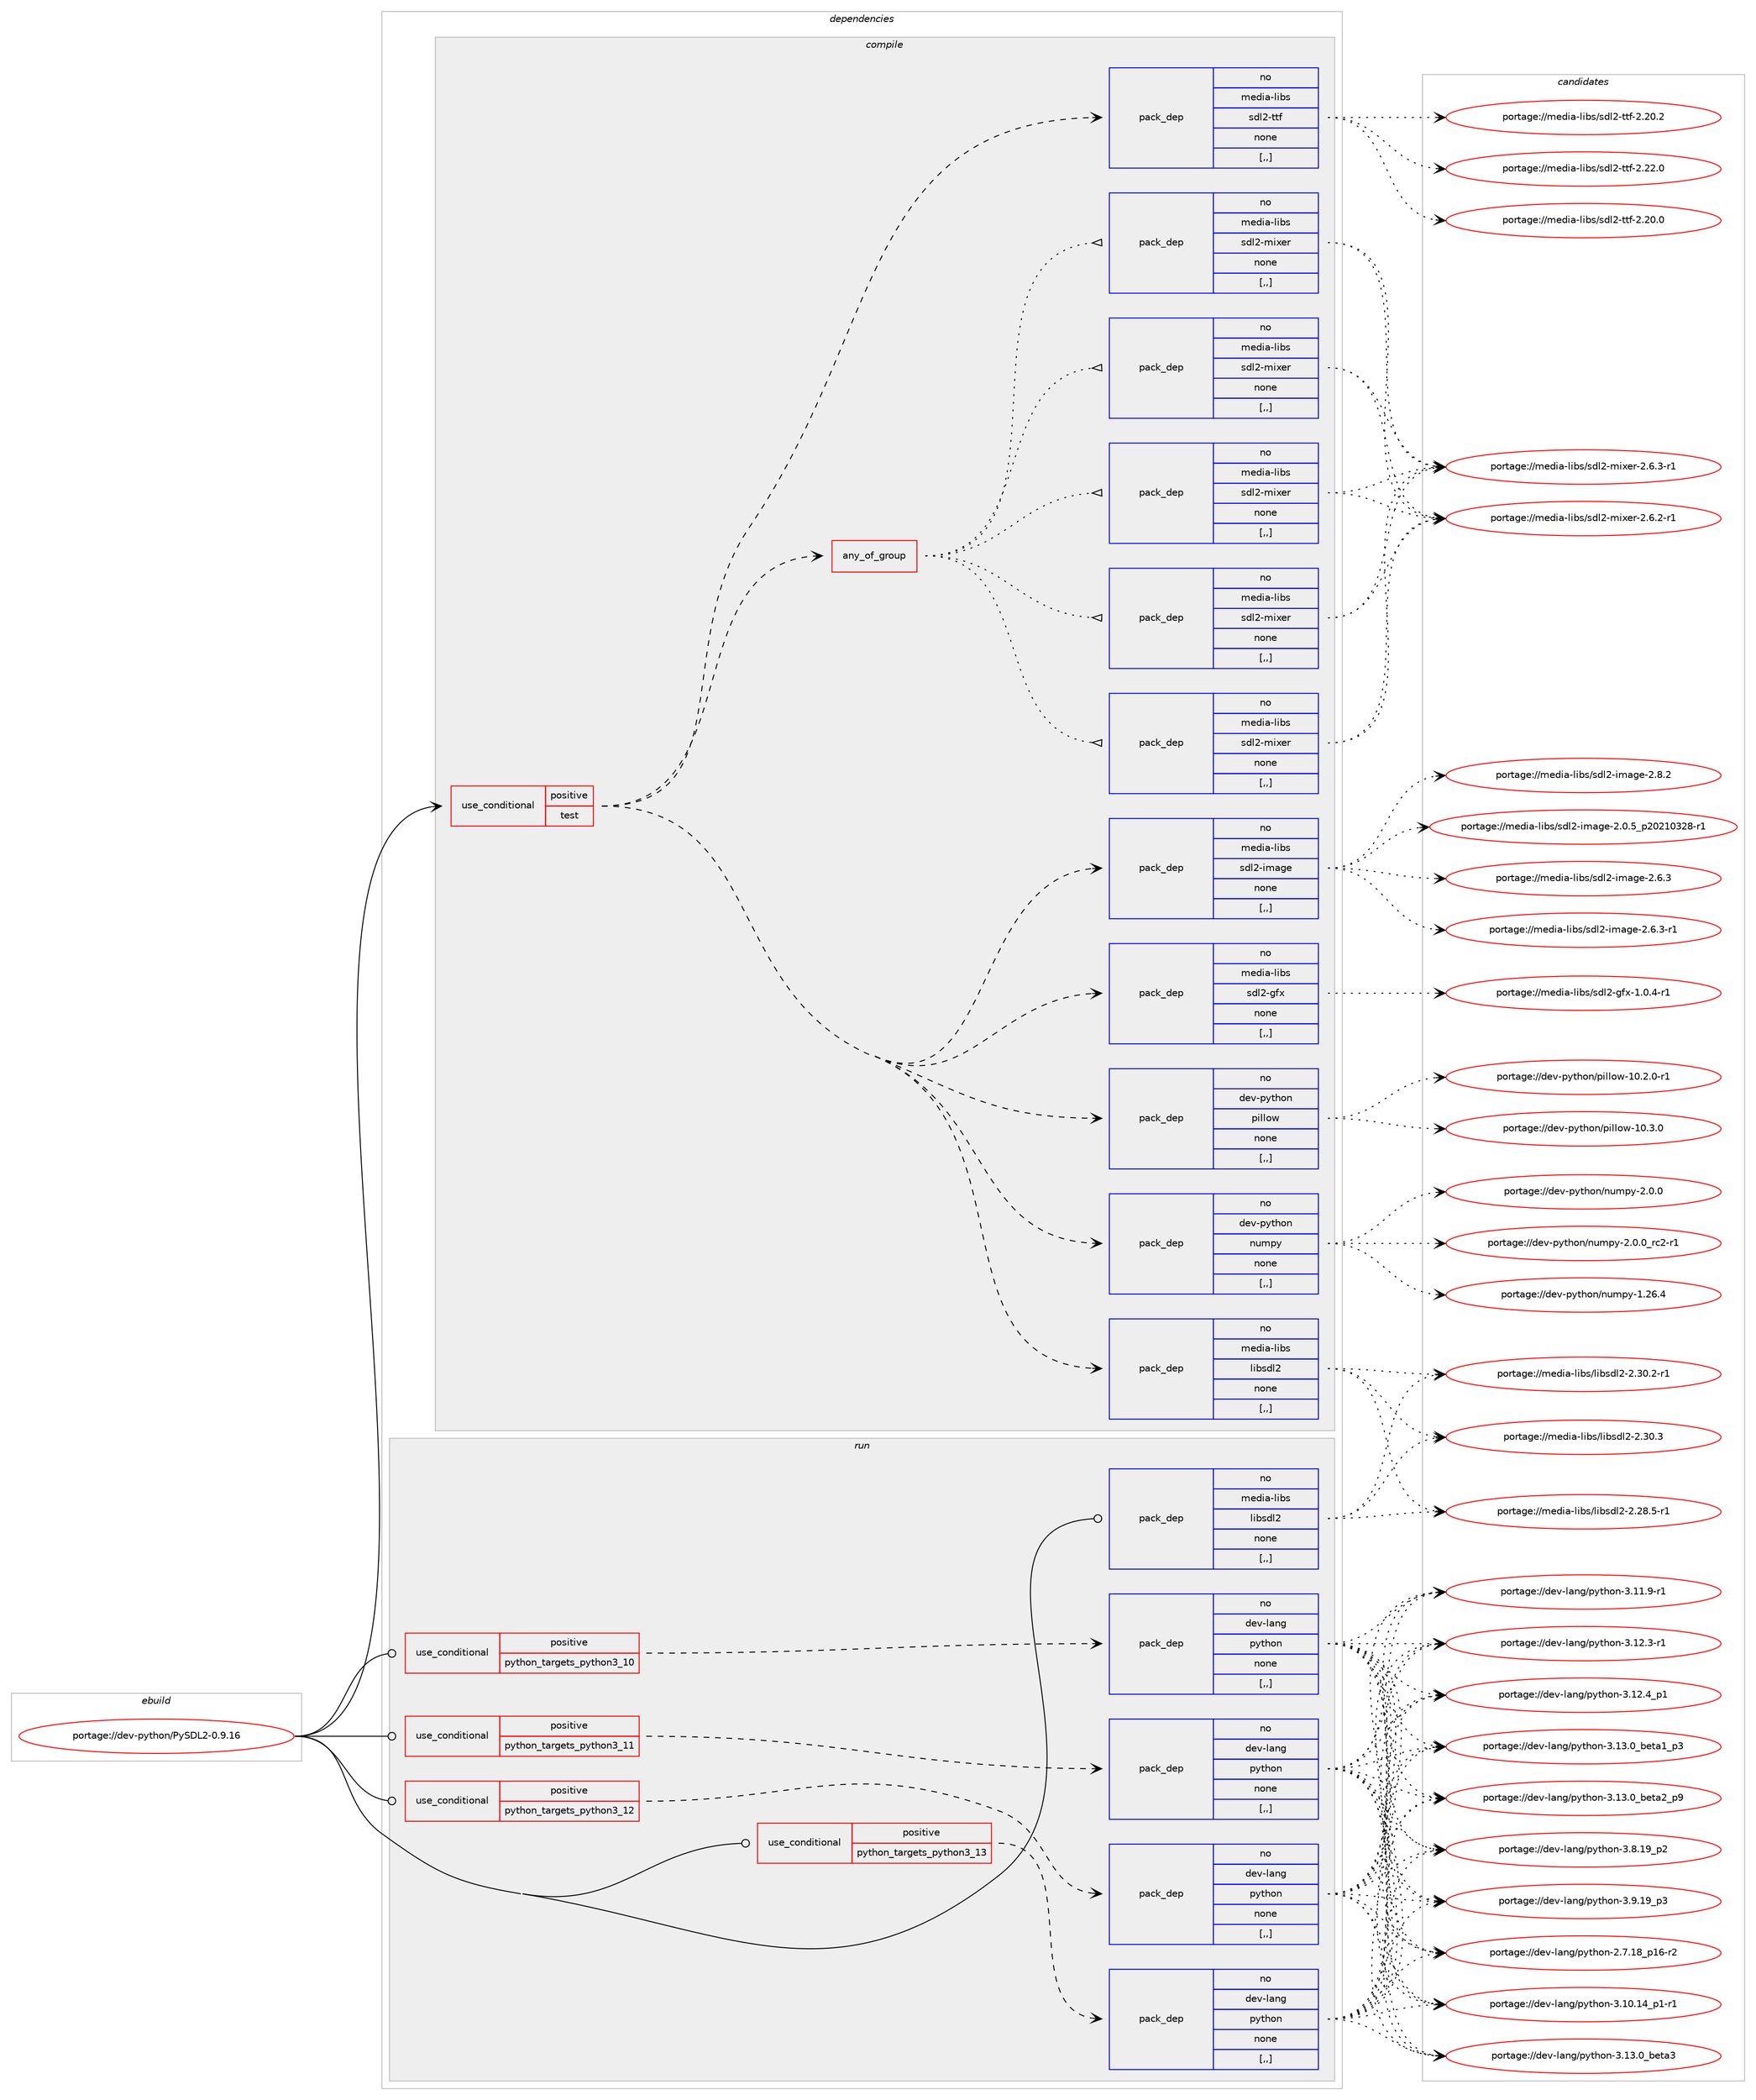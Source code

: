 digraph prolog {

# *************
# Graph options
# *************

newrank=true;
concentrate=true;
compound=true;
graph [rankdir=LR,fontname=Helvetica,fontsize=10,ranksep=1.5];#, ranksep=2.5, nodesep=0.2];
edge  [arrowhead=vee];
node  [fontname=Helvetica,fontsize=10];

# **********
# The ebuild
# **********

subgraph cluster_leftcol {
color=gray;
rank=same;
label=<<i>ebuild</i>>;
id [label="portage://dev-python/PySDL2-0.9.16", color=red, width=4, href="../dev-python/PySDL2-0.9.16.svg"];
}

# ****************
# The dependencies
# ****************

subgraph cluster_midcol {
color=gray;
label=<<i>dependencies</i>>;
subgraph cluster_compile {
fillcolor="#eeeeee";
style=filled;
label=<<i>compile</i>>;
subgraph cond29811 {
dependency138115 [label=<<TABLE BORDER="0" CELLBORDER="1" CELLSPACING="0" CELLPADDING="4"><TR><TD ROWSPAN="3" CELLPADDING="10">use_conditional</TD></TR><TR><TD>positive</TD></TR><TR><TD>test</TD></TR></TABLE>>, shape=none, color=red];
subgraph pack107096 {
dependency138116 [label=<<TABLE BORDER="0" CELLBORDER="1" CELLSPACING="0" CELLPADDING="4" WIDTH="220"><TR><TD ROWSPAN="6" CELLPADDING="30">pack_dep</TD></TR><TR><TD WIDTH="110">no</TD></TR><TR><TD>dev-python</TD></TR><TR><TD>numpy</TD></TR><TR><TD>none</TD></TR><TR><TD>[,,]</TD></TR></TABLE>>, shape=none, color=blue];
}
dependency138115:e -> dependency138116:w [weight=20,style="dashed",arrowhead="vee"];
subgraph pack107097 {
dependency138117 [label=<<TABLE BORDER="0" CELLBORDER="1" CELLSPACING="0" CELLPADDING="4" WIDTH="220"><TR><TD ROWSPAN="6" CELLPADDING="30">pack_dep</TD></TR><TR><TD WIDTH="110">no</TD></TR><TR><TD>dev-python</TD></TR><TR><TD>pillow</TD></TR><TR><TD>none</TD></TR><TR><TD>[,,]</TD></TR></TABLE>>, shape=none, color=blue];
}
dependency138115:e -> dependency138117:w [weight=20,style="dashed",arrowhead="vee"];
subgraph pack107098 {
dependency138118 [label=<<TABLE BORDER="0" CELLBORDER="1" CELLSPACING="0" CELLPADDING="4" WIDTH="220"><TR><TD ROWSPAN="6" CELLPADDING="30">pack_dep</TD></TR><TR><TD WIDTH="110">no</TD></TR><TR><TD>media-libs</TD></TR><TR><TD>libsdl2</TD></TR><TR><TD>none</TD></TR><TR><TD>[,,]</TD></TR></TABLE>>, shape=none, color=blue];
}
dependency138115:e -> dependency138118:w [weight=20,style="dashed",arrowhead="vee"];
subgraph pack107099 {
dependency138119 [label=<<TABLE BORDER="0" CELLBORDER="1" CELLSPACING="0" CELLPADDING="4" WIDTH="220"><TR><TD ROWSPAN="6" CELLPADDING="30">pack_dep</TD></TR><TR><TD WIDTH="110">no</TD></TR><TR><TD>media-libs</TD></TR><TR><TD>sdl2-gfx</TD></TR><TR><TD>none</TD></TR><TR><TD>[,,]</TD></TR></TABLE>>, shape=none, color=blue];
}
dependency138115:e -> dependency138119:w [weight=20,style="dashed",arrowhead="vee"];
subgraph pack107100 {
dependency138120 [label=<<TABLE BORDER="0" CELLBORDER="1" CELLSPACING="0" CELLPADDING="4" WIDTH="220"><TR><TD ROWSPAN="6" CELLPADDING="30">pack_dep</TD></TR><TR><TD WIDTH="110">no</TD></TR><TR><TD>media-libs</TD></TR><TR><TD>sdl2-image</TD></TR><TR><TD>none</TD></TR><TR><TD>[,,]</TD></TR></TABLE>>, shape=none, color=blue];
}
dependency138115:e -> dependency138120:w [weight=20,style="dashed",arrowhead="vee"];
subgraph any1066 {
dependency138121 [label=<<TABLE BORDER="0" CELLBORDER="1" CELLSPACING="0" CELLPADDING="4"><TR><TD CELLPADDING="10">any_of_group</TD></TR></TABLE>>, shape=none, color=red];subgraph pack107101 {
dependency138122 [label=<<TABLE BORDER="0" CELLBORDER="1" CELLSPACING="0" CELLPADDING="4" WIDTH="220"><TR><TD ROWSPAN="6" CELLPADDING="30">pack_dep</TD></TR><TR><TD WIDTH="110">no</TD></TR><TR><TD>media-libs</TD></TR><TR><TD>sdl2-mixer</TD></TR><TR><TD>none</TD></TR><TR><TD>[,,]</TD></TR></TABLE>>, shape=none, color=blue];
}
dependency138121:e -> dependency138122:w [weight=20,style="dotted",arrowhead="oinv"];
subgraph pack107102 {
dependency138123 [label=<<TABLE BORDER="0" CELLBORDER="1" CELLSPACING="0" CELLPADDING="4" WIDTH="220"><TR><TD ROWSPAN="6" CELLPADDING="30">pack_dep</TD></TR><TR><TD WIDTH="110">no</TD></TR><TR><TD>media-libs</TD></TR><TR><TD>sdl2-mixer</TD></TR><TR><TD>none</TD></TR><TR><TD>[,,]</TD></TR></TABLE>>, shape=none, color=blue];
}
dependency138121:e -> dependency138123:w [weight=20,style="dotted",arrowhead="oinv"];
subgraph pack107103 {
dependency138124 [label=<<TABLE BORDER="0" CELLBORDER="1" CELLSPACING="0" CELLPADDING="4" WIDTH="220"><TR><TD ROWSPAN="6" CELLPADDING="30">pack_dep</TD></TR><TR><TD WIDTH="110">no</TD></TR><TR><TD>media-libs</TD></TR><TR><TD>sdl2-mixer</TD></TR><TR><TD>none</TD></TR><TR><TD>[,,]</TD></TR></TABLE>>, shape=none, color=blue];
}
dependency138121:e -> dependency138124:w [weight=20,style="dotted",arrowhead="oinv"];
subgraph pack107104 {
dependency138125 [label=<<TABLE BORDER="0" CELLBORDER="1" CELLSPACING="0" CELLPADDING="4" WIDTH="220"><TR><TD ROWSPAN="6" CELLPADDING="30">pack_dep</TD></TR><TR><TD WIDTH="110">no</TD></TR><TR><TD>media-libs</TD></TR><TR><TD>sdl2-mixer</TD></TR><TR><TD>none</TD></TR><TR><TD>[,,]</TD></TR></TABLE>>, shape=none, color=blue];
}
dependency138121:e -> dependency138125:w [weight=20,style="dotted",arrowhead="oinv"];
subgraph pack107105 {
dependency138126 [label=<<TABLE BORDER="0" CELLBORDER="1" CELLSPACING="0" CELLPADDING="4" WIDTH="220"><TR><TD ROWSPAN="6" CELLPADDING="30">pack_dep</TD></TR><TR><TD WIDTH="110">no</TD></TR><TR><TD>media-libs</TD></TR><TR><TD>sdl2-mixer</TD></TR><TR><TD>none</TD></TR><TR><TD>[,,]</TD></TR></TABLE>>, shape=none, color=blue];
}
dependency138121:e -> dependency138126:w [weight=20,style="dotted",arrowhead="oinv"];
}
dependency138115:e -> dependency138121:w [weight=20,style="dashed",arrowhead="vee"];
subgraph pack107106 {
dependency138127 [label=<<TABLE BORDER="0" CELLBORDER="1" CELLSPACING="0" CELLPADDING="4" WIDTH="220"><TR><TD ROWSPAN="6" CELLPADDING="30">pack_dep</TD></TR><TR><TD WIDTH="110">no</TD></TR><TR><TD>media-libs</TD></TR><TR><TD>sdl2-ttf</TD></TR><TR><TD>none</TD></TR><TR><TD>[,,]</TD></TR></TABLE>>, shape=none, color=blue];
}
dependency138115:e -> dependency138127:w [weight=20,style="dashed",arrowhead="vee"];
}
id:e -> dependency138115:w [weight=20,style="solid",arrowhead="vee"];
}
subgraph cluster_compileandrun {
fillcolor="#eeeeee";
style=filled;
label=<<i>compile and run</i>>;
}
subgraph cluster_run {
fillcolor="#eeeeee";
style=filled;
label=<<i>run</i>>;
subgraph cond29812 {
dependency138128 [label=<<TABLE BORDER="0" CELLBORDER="1" CELLSPACING="0" CELLPADDING="4"><TR><TD ROWSPAN="3" CELLPADDING="10">use_conditional</TD></TR><TR><TD>positive</TD></TR><TR><TD>python_targets_python3_10</TD></TR></TABLE>>, shape=none, color=red];
subgraph pack107107 {
dependency138129 [label=<<TABLE BORDER="0" CELLBORDER="1" CELLSPACING="0" CELLPADDING="4" WIDTH="220"><TR><TD ROWSPAN="6" CELLPADDING="30">pack_dep</TD></TR><TR><TD WIDTH="110">no</TD></TR><TR><TD>dev-lang</TD></TR><TR><TD>python</TD></TR><TR><TD>none</TD></TR><TR><TD>[,,]</TD></TR></TABLE>>, shape=none, color=blue];
}
dependency138128:e -> dependency138129:w [weight=20,style="dashed",arrowhead="vee"];
}
id:e -> dependency138128:w [weight=20,style="solid",arrowhead="odot"];
subgraph cond29813 {
dependency138130 [label=<<TABLE BORDER="0" CELLBORDER="1" CELLSPACING="0" CELLPADDING="4"><TR><TD ROWSPAN="3" CELLPADDING="10">use_conditional</TD></TR><TR><TD>positive</TD></TR><TR><TD>python_targets_python3_11</TD></TR></TABLE>>, shape=none, color=red];
subgraph pack107108 {
dependency138131 [label=<<TABLE BORDER="0" CELLBORDER="1" CELLSPACING="0" CELLPADDING="4" WIDTH="220"><TR><TD ROWSPAN="6" CELLPADDING="30">pack_dep</TD></TR><TR><TD WIDTH="110">no</TD></TR><TR><TD>dev-lang</TD></TR><TR><TD>python</TD></TR><TR><TD>none</TD></TR><TR><TD>[,,]</TD></TR></TABLE>>, shape=none, color=blue];
}
dependency138130:e -> dependency138131:w [weight=20,style="dashed",arrowhead="vee"];
}
id:e -> dependency138130:w [weight=20,style="solid",arrowhead="odot"];
subgraph cond29814 {
dependency138132 [label=<<TABLE BORDER="0" CELLBORDER="1" CELLSPACING="0" CELLPADDING="4"><TR><TD ROWSPAN="3" CELLPADDING="10">use_conditional</TD></TR><TR><TD>positive</TD></TR><TR><TD>python_targets_python3_12</TD></TR></TABLE>>, shape=none, color=red];
subgraph pack107109 {
dependency138133 [label=<<TABLE BORDER="0" CELLBORDER="1" CELLSPACING="0" CELLPADDING="4" WIDTH="220"><TR><TD ROWSPAN="6" CELLPADDING="30">pack_dep</TD></TR><TR><TD WIDTH="110">no</TD></TR><TR><TD>dev-lang</TD></TR><TR><TD>python</TD></TR><TR><TD>none</TD></TR><TR><TD>[,,]</TD></TR></TABLE>>, shape=none, color=blue];
}
dependency138132:e -> dependency138133:w [weight=20,style="dashed",arrowhead="vee"];
}
id:e -> dependency138132:w [weight=20,style="solid",arrowhead="odot"];
subgraph cond29815 {
dependency138134 [label=<<TABLE BORDER="0" CELLBORDER="1" CELLSPACING="0" CELLPADDING="4"><TR><TD ROWSPAN="3" CELLPADDING="10">use_conditional</TD></TR><TR><TD>positive</TD></TR><TR><TD>python_targets_python3_13</TD></TR></TABLE>>, shape=none, color=red];
subgraph pack107110 {
dependency138135 [label=<<TABLE BORDER="0" CELLBORDER="1" CELLSPACING="0" CELLPADDING="4" WIDTH="220"><TR><TD ROWSPAN="6" CELLPADDING="30">pack_dep</TD></TR><TR><TD WIDTH="110">no</TD></TR><TR><TD>dev-lang</TD></TR><TR><TD>python</TD></TR><TR><TD>none</TD></TR><TR><TD>[,,]</TD></TR></TABLE>>, shape=none, color=blue];
}
dependency138134:e -> dependency138135:w [weight=20,style="dashed",arrowhead="vee"];
}
id:e -> dependency138134:w [weight=20,style="solid",arrowhead="odot"];
subgraph pack107111 {
dependency138136 [label=<<TABLE BORDER="0" CELLBORDER="1" CELLSPACING="0" CELLPADDING="4" WIDTH="220"><TR><TD ROWSPAN="6" CELLPADDING="30">pack_dep</TD></TR><TR><TD WIDTH="110">no</TD></TR><TR><TD>media-libs</TD></TR><TR><TD>libsdl2</TD></TR><TR><TD>none</TD></TR><TR><TD>[,,]</TD></TR></TABLE>>, shape=none, color=blue];
}
id:e -> dependency138136:w [weight=20,style="solid",arrowhead="odot"];
}
}

# **************
# The candidates
# **************

subgraph cluster_choices {
rank=same;
color=gray;
label=<<i>candidates</i>>;

subgraph choice107096 {
color=black;
nodesep=1;
choice100101118451121211161041111104711011710911212145494650544652 [label="portage://dev-python/numpy-1.26.4", color=red, width=4,href="../dev-python/numpy-1.26.4.svg"];
choice1001011184511212111610411111047110117109112121455046484648 [label="portage://dev-python/numpy-2.0.0", color=red, width=4,href="../dev-python/numpy-2.0.0.svg"];
choice10010111845112121116104111110471101171091121214550464846489511499504511449 [label="portage://dev-python/numpy-2.0.0_rc2-r1", color=red, width=4,href="../dev-python/numpy-2.0.0_rc2-r1.svg"];
dependency138116:e -> choice100101118451121211161041111104711011710911212145494650544652:w [style=dotted,weight="100"];
dependency138116:e -> choice1001011184511212111610411111047110117109112121455046484648:w [style=dotted,weight="100"];
dependency138116:e -> choice10010111845112121116104111110471101171091121214550464846489511499504511449:w [style=dotted,weight="100"];
}
subgraph choice107097 {
color=black;
nodesep=1;
choice1001011184511212111610411111047112105108108111119454948465046484511449 [label="portage://dev-python/pillow-10.2.0-r1", color=red, width=4,href="../dev-python/pillow-10.2.0-r1.svg"];
choice100101118451121211161041111104711210510810811111945494846514648 [label="portage://dev-python/pillow-10.3.0", color=red, width=4,href="../dev-python/pillow-10.3.0.svg"];
dependency138117:e -> choice1001011184511212111610411111047112105108108111119454948465046484511449:w [style=dotted,weight="100"];
dependency138117:e -> choice100101118451121211161041111104711210510810811111945494846514648:w [style=dotted,weight="100"];
}
subgraph choice107098 {
color=black;
nodesep=1;
choice109101100105974510810598115471081059811510010850455046505646534511449 [label="portage://media-libs/libsdl2-2.28.5-r1", color=red, width=4,href="../media-libs/libsdl2-2.28.5-r1.svg"];
choice109101100105974510810598115471081059811510010850455046514846504511449 [label="portage://media-libs/libsdl2-2.30.2-r1", color=red, width=4,href="../media-libs/libsdl2-2.30.2-r1.svg"];
choice10910110010597451081059811547108105981151001085045504651484651 [label="portage://media-libs/libsdl2-2.30.3", color=red, width=4,href="../media-libs/libsdl2-2.30.3.svg"];
dependency138118:e -> choice109101100105974510810598115471081059811510010850455046505646534511449:w [style=dotted,weight="100"];
dependency138118:e -> choice109101100105974510810598115471081059811510010850455046514846504511449:w [style=dotted,weight="100"];
dependency138118:e -> choice10910110010597451081059811547108105981151001085045504651484651:w [style=dotted,weight="100"];
}
subgraph choice107099 {
color=black;
nodesep=1;
choice1091011001059745108105981154711510010850451031021204549464846524511449 [label="portage://media-libs/sdl2-gfx-1.0.4-r1", color=red, width=4,href="../media-libs/sdl2-gfx-1.0.4-r1.svg"];
dependency138119:e -> choice1091011001059745108105981154711510010850451031021204549464846524511449:w [style=dotted,weight="100"];
}
subgraph choice107100 {
color=black;
nodesep=1;
choice109101100105974510810598115471151001085045105109971031014550464846539511250485049485150564511449 [label="portage://media-libs/sdl2-image-2.0.5_p20210328-r1", color=red, width=4,href="../media-libs/sdl2-image-2.0.5_p20210328-r1.svg"];
choice10910110010597451081059811547115100108504510510997103101455046544651 [label="portage://media-libs/sdl2-image-2.6.3", color=red, width=4,href="../media-libs/sdl2-image-2.6.3.svg"];
choice109101100105974510810598115471151001085045105109971031014550465446514511449 [label="portage://media-libs/sdl2-image-2.6.3-r1", color=red, width=4,href="../media-libs/sdl2-image-2.6.3-r1.svg"];
choice10910110010597451081059811547115100108504510510997103101455046564650 [label="portage://media-libs/sdl2-image-2.8.2", color=red, width=4,href="../media-libs/sdl2-image-2.8.2.svg"];
dependency138120:e -> choice109101100105974510810598115471151001085045105109971031014550464846539511250485049485150564511449:w [style=dotted,weight="100"];
dependency138120:e -> choice10910110010597451081059811547115100108504510510997103101455046544651:w [style=dotted,weight="100"];
dependency138120:e -> choice109101100105974510810598115471151001085045105109971031014550465446514511449:w [style=dotted,weight="100"];
dependency138120:e -> choice10910110010597451081059811547115100108504510510997103101455046564650:w [style=dotted,weight="100"];
}
subgraph choice107101 {
color=black;
nodesep=1;
choice1091011001059745108105981154711510010850451091051201011144550465446504511449 [label="portage://media-libs/sdl2-mixer-2.6.2-r1", color=red, width=4,href="../media-libs/sdl2-mixer-2.6.2-r1.svg"];
choice1091011001059745108105981154711510010850451091051201011144550465446514511449 [label="portage://media-libs/sdl2-mixer-2.6.3-r1", color=red, width=4,href="../media-libs/sdl2-mixer-2.6.3-r1.svg"];
dependency138122:e -> choice1091011001059745108105981154711510010850451091051201011144550465446504511449:w [style=dotted,weight="100"];
dependency138122:e -> choice1091011001059745108105981154711510010850451091051201011144550465446514511449:w [style=dotted,weight="100"];
}
subgraph choice107102 {
color=black;
nodesep=1;
choice1091011001059745108105981154711510010850451091051201011144550465446504511449 [label="portage://media-libs/sdl2-mixer-2.6.2-r1", color=red, width=4,href="../media-libs/sdl2-mixer-2.6.2-r1.svg"];
choice1091011001059745108105981154711510010850451091051201011144550465446514511449 [label="portage://media-libs/sdl2-mixer-2.6.3-r1", color=red, width=4,href="../media-libs/sdl2-mixer-2.6.3-r1.svg"];
dependency138123:e -> choice1091011001059745108105981154711510010850451091051201011144550465446504511449:w [style=dotted,weight="100"];
dependency138123:e -> choice1091011001059745108105981154711510010850451091051201011144550465446514511449:w [style=dotted,weight="100"];
}
subgraph choice107103 {
color=black;
nodesep=1;
choice1091011001059745108105981154711510010850451091051201011144550465446504511449 [label="portage://media-libs/sdl2-mixer-2.6.2-r1", color=red, width=4,href="../media-libs/sdl2-mixer-2.6.2-r1.svg"];
choice1091011001059745108105981154711510010850451091051201011144550465446514511449 [label="portage://media-libs/sdl2-mixer-2.6.3-r1", color=red, width=4,href="../media-libs/sdl2-mixer-2.6.3-r1.svg"];
dependency138124:e -> choice1091011001059745108105981154711510010850451091051201011144550465446504511449:w [style=dotted,weight="100"];
dependency138124:e -> choice1091011001059745108105981154711510010850451091051201011144550465446514511449:w [style=dotted,weight="100"];
}
subgraph choice107104 {
color=black;
nodesep=1;
choice1091011001059745108105981154711510010850451091051201011144550465446504511449 [label="portage://media-libs/sdl2-mixer-2.6.2-r1", color=red, width=4,href="../media-libs/sdl2-mixer-2.6.2-r1.svg"];
choice1091011001059745108105981154711510010850451091051201011144550465446514511449 [label="portage://media-libs/sdl2-mixer-2.6.3-r1", color=red, width=4,href="../media-libs/sdl2-mixer-2.6.3-r1.svg"];
dependency138125:e -> choice1091011001059745108105981154711510010850451091051201011144550465446504511449:w [style=dotted,weight="100"];
dependency138125:e -> choice1091011001059745108105981154711510010850451091051201011144550465446514511449:w [style=dotted,weight="100"];
}
subgraph choice107105 {
color=black;
nodesep=1;
choice1091011001059745108105981154711510010850451091051201011144550465446504511449 [label="portage://media-libs/sdl2-mixer-2.6.2-r1", color=red, width=4,href="../media-libs/sdl2-mixer-2.6.2-r1.svg"];
choice1091011001059745108105981154711510010850451091051201011144550465446514511449 [label="portage://media-libs/sdl2-mixer-2.6.3-r1", color=red, width=4,href="../media-libs/sdl2-mixer-2.6.3-r1.svg"];
dependency138126:e -> choice1091011001059745108105981154711510010850451091051201011144550465446504511449:w [style=dotted,weight="100"];
dependency138126:e -> choice1091011001059745108105981154711510010850451091051201011144550465446514511449:w [style=dotted,weight="100"];
}
subgraph choice107106 {
color=black;
nodesep=1;
choice10910110010597451081059811547115100108504511611610245504650484648 [label="portage://media-libs/sdl2-ttf-2.20.0", color=red, width=4,href="../media-libs/sdl2-ttf-2.20.0.svg"];
choice10910110010597451081059811547115100108504511611610245504650484650 [label="portage://media-libs/sdl2-ttf-2.20.2", color=red, width=4,href="../media-libs/sdl2-ttf-2.20.2.svg"];
choice10910110010597451081059811547115100108504511611610245504650504648 [label="portage://media-libs/sdl2-ttf-2.22.0", color=red, width=4,href="../media-libs/sdl2-ttf-2.22.0.svg"];
dependency138127:e -> choice10910110010597451081059811547115100108504511611610245504650484648:w [style=dotted,weight="100"];
dependency138127:e -> choice10910110010597451081059811547115100108504511611610245504650484650:w [style=dotted,weight="100"];
dependency138127:e -> choice10910110010597451081059811547115100108504511611610245504650504648:w [style=dotted,weight="100"];
}
subgraph choice107107 {
color=black;
nodesep=1;
choice100101118451089711010347112121116104111110455046554649569511249544511450 [label="portage://dev-lang/python-2.7.18_p16-r2", color=red, width=4,href="../dev-lang/python-2.7.18_p16-r2.svg"];
choice100101118451089711010347112121116104111110455146494846495295112494511449 [label="portage://dev-lang/python-3.10.14_p1-r1", color=red, width=4,href="../dev-lang/python-3.10.14_p1-r1.svg"];
choice100101118451089711010347112121116104111110455146494946574511449 [label="portage://dev-lang/python-3.11.9-r1", color=red, width=4,href="../dev-lang/python-3.11.9-r1.svg"];
choice100101118451089711010347112121116104111110455146495046514511449 [label="portage://dev-lang/python-3.12.3-r1", color=red, width=4,href="../dev-lang/python-3.12.3-r1.svg"];
choice100101118451089711010347112121116104111110455146495046529511249 [label="portage://dev-lang/python-3.12.4_p1", color=red, width=4,href="../dev-lang/python-3.12.4_p1.svg"];
choice10010111845108971101034711212111610411111045514649514648959810111697499511251 [label="portage://dev-lang/python-3.13.0_beta1_p3", color=red, width=4,href="../dev-lang/python-3.13.0_beta1_p3.svg"];
choice10010111845108971101034711212111610411111045514649514648959810111697509511257 [label="portage://dev-lang/python-3.13.0_beta2_p9", color=red, width=4,href="../dev-lang/python-3.13.0_beta2_p9.svg"];
choice1001011184510897110103471121211161041111104551464951464895981011169751 [label="portage://dev-lang/python-3.13.0_beta3", color=red, width=4,href="../dev-lang/python-3.13.0_beta3.svg"];
choice100101118451089711010347112121116104111110455146564649579511250 [label="portage://dev-lang/python-3.8.19_p2", color=red, width=4,href="../dev-lang/python-3.8.19_p2.svg"];
choice100101118451089711010347112121116104111110455146574649579511251 [label="portage://dev-lang/python-3.9.19_p3", color=red, width=4,href="../dev-lang/python-3.9.19_p3.svg"];
dependency138129:e -> choice100101118451089711010347112121116104111110455046554649569511249544511450:w [style=dotted,weight="100"];
dependency138129:e -> choice100101118451089711010347112121116104111110455146494846495295112494511449:w [style=dotted,weight="100"];
dependency138129:e -> choice100101118451089711010347112121116104111110455146494946574511449:w [style=dotted,weight="100"];
dependency138129:e -> choice100101118451089711010347112121116104111110455146495046514511449:w [style=dotted,weight="100"];
dependency138129:e -> choice100101118451089711010347112121116104111110455146495046529511249:w [style=dotted,weight="100"];
dependency138129:e -> choice10010111845108971101034711212111610411111045514649514648959810111697499511251:w [style=dotted,weight="100"];
dependency138129:e -> choice10010111845108971101034711212111610411111045514649514648959810111697509511257:w [style=dotted,weight="100"];
dependency138129:e -> choice1001011184510897110103471121211161041111104551464951464895981011169751:w [style=dotted,weight="100"];
dependency138129:e -> choice100101118451089711010347112121116104111110455146564649579511250:w [style=dotted,weight="100"];
dependency138129:e -> choice100101118451089711010347112121116104111110455146574649579511251:w [style=dotted,weight="100"];
}
subgraph choice107108 {
color=black;
nodesep=1;
choice100101118451089711010347112121116104111110455046554649569511249544511450 [label="portage://dev-lang/python-2.7.18_p16-r2", color=red, width=4,href="../dev-lang/python-2.7.18_p16-r2.svg"];
choice100101118451089711010347112121116104111110455146494846495295112494511449 [label="portage://dev-lang/python-3.10.14_p1-r1", color=red, width=4,href="../dev-lang/python-3.10.14_p1-r1.svg"];
choice100101118451089711010347112121116104111110455146494946574511449 [label="portage://dev-lang/python-3.11.9-r1", color=red, width=4,href="../dev-lang/python-3.11.9-r1.svg"];
choice100101118451089711010347112121116104111110455146495046514511449 [label="portage://dev-lang/python-3.12.3-r1", color=red, width=4,href="../dev-lang/python-3.12.3-r1.svg"];
choice100101118451089711010347112121116104111110455146495046529511249 [label="portage://dev-lang/python-3.12.4_p1", color=red, width=4,href="../dev-lang/python-3.12.4_p1.svg"];
choice10010111845108971101034711212111610411111045514649514648959810111697499511251 [label="portage://dev-lang/python-3.13.0_beta1_p3", color=red, width=4,href="../dev-lang/python-3.13.0_beta1_p3.svg"];
choice10010111845108971101034711212111610411111045514649514648959810111697509511257 [label="portage://dev-lang/python-3.13.0_beta2_p9", color=red, width=4,href="../dev-lang/python-3.13.0_beta2_p9.svg"];
choice1001011184510897110103471121211161041111104551464951464895981011169751 [label="portage://dev-lang/python-3.13.0_beta3", color=red, width=4,href="../dev-lang/python-3.13.0_beta3.svg"];
choice100101118451089711010347112121116104111110455146564649579511250 [label="portage://dev-lang/python-3.8.19_p2", color=red, width=4,href="../dev-lang/python-3.8.19_p2.svg"];
choice100101118451089711010347112121116104111110455146574649579511251 [label="portage://dev-lang/python-3.9.19_p3", color=red, width=4,href="../dev-lang/python-3.9.19_p3.svg"];
dependency138131:e -> choice100101118451089711010347112121116104111110455046554649569511249544511450:w [style=dotted,weight="100"];
dependency138131:e -> choice100101118451089711010347112121116104111110455146494846495295112494511449:w [style=dotted,weight="100"];
dependency138131:e -> choice100101118451089711010347112121116104111110455146494946574511449:w [style=dotted,weight="100"];
dependency138131:e -> choice100101118451089711010347112121116104111110455146495046514511449:w [style=dotted,weight="100"];
dependency138131:e -> choice100101118451089711010347112121116104111110455146495046529511249:w [style=dotted,weight="100"];
dependency138131:e -> choice10010111845108971101034711212111610411111045514649514648959810111697499511251:w [style=dotted,weight="100"];
dependency138131:e -> choice10010111845108971101034711212111610411111045514649514648959810111697509511257:w [style=dotted,weight="100"];
dependency138131:e -> choice1001011184510897110103471121211161041111104551464951464895981011169751:w [style=dotted,weight="100"];
dependency138131:e -> choice100101118451089711010347112121116104111110455146564649579511250:w [style=dotted,weight="100"];
dependency138131:e -> choice100101118451089711010347112121116104111110455146574649579511251:w [style=dotted,weight="100"];
}
subgraph choice107109 {
color=black;
nodesep=1;
choice100101118451089711010347112121116104111110455046554649569511249544511450 [label="portage://dev-lang/python-2.7.18_p16-r2", color=red, width=4,href="../dev-lang/python-2.7.18_p16-r2.svg"];
choice100101118451089711010347112121116104111110455146494846495295112494511449 [label="portage://dev-lang/python-3.10.14_p1-r1", color=red, width=4,href="../dev-lang/python-3.10.14_p1-r1.svg"];
choice100101118451089711010347112121116104111110455146494946574511449 [label="portage://dev-lang/python-3.11.9-r1", color=red, width=4,href="../dev-lang/python-3.11.9-r1.svg"];
choice100101118451089711010347112121116104111110455146495046514511449 [label="portage://dev-lang/python-3.12.3-r1", color=red, width=4,href="../dev-lang/python-3.12.3-r1.svg"];
choice100101118451089711010347112121116104111110455146495046529511249 [label="portage://dev-lang/python-3.12.4_p1", color=red, width=4,href="../dev-lang/python-3.12.4_p1.svg"];
choice10010111845108971101034711212111610411111045514649514648959810111697499511251 [label="portage://dev-lang/python-3.13.0_beta1_p3", color=red, width=4,href="../dev-lang/python-3.13.0_beta1_p3.svg"];
choice10010111845108971101034711212111610411111045514649514648959810111697509511257 [label="portage://dev-lang/python-3.13.0_beta2_p9", color=red, width=4,href="../dev-lang/python-3.13.0_beta2_p9.svg"];
choice1001011184510897110103471121211161041111104551464951464895981011169751 [label="portage://dev-lang/python-3.13.0_beta3", color=red, width=4,href="../dev-lang/python-3.13.0_beta3.svg"];
choice100101118451089711010347112121116104111110455146564649579511250 [label="portage://dev-lang/python-3.8.19_p2", color=red, width=4,href="../dev-lang/python-3.8.19_p2.svg"];
choice100101118451089711010347112121116104111110455146574649579511251 [label="portage://dev-lang/python-3.9.19_p3", color=red, width=4,href="../dev-lang/python-3.9.19_p3.svg"];
dependency138133:e -> choice100101118451089711010347112121116104111110455046554649569511249544511450:w [style=dotted,weight="100"];
dependency138133:e -> choice100101118451089711010347112121116104111110455146494846495295112494511449:w [style=dotted,weight="100"];
dependency138133:e -> choice100101118451089711010347112121116104111110455146494946574511449:w [style=dotted,weight="100"];
dependency138133:e -> choice100101118451089711010347112121116104111110455146495046514511449:w [style=dotted,weight="100"];
dependency138133:e -> choice100101118451089711010347112121116104111110455146495046529511249:w [style=dotted,weight="100"];
dependency138133:e -> choice10010111845108971101034711212111610411111045514649514648959810111697499511251:w [style=dotted,weight="100"];
dependency138133:e -> choice10010111845108971101034711212111610411111045514649514648959810111697509511257:w [style=dotted,weight="100"];
dependency138133:e -> choice1001011184510897110103471121211161041111104551464951464895981011169751:w [style=dotted,weight="100"];
dependency138133:e -> choice100101118451089711010347112121116104111110455146564649579511250:w [style=dotted,weight="100"];
dependency138133:e -> choice100101118451089711010347112121116104111110455146574649579511251:w [style=dotted,weight="100"];
}
subgraph choice107110 {
color=black;
nodesep=1;
choice100101118451089711010347112121116104111110455046554649569511249544511450 [label="portage://dev-lang/python-2.7.18_p16-r2", color=red, width=4,href="../dev-lang/python-2.7.18_p16-r2.svg"];
choice100101118451089711010347112121116104111110455146494846495295112494511449 [label="portage://dev-lang/python-3.10.14_p1-r1", color=red, width=4,href="../dev-lang/python-3.10.14_p1-r1.svg"];
choice100101118451089711010347112121116104111110455146494946574511449 [label="portage://dev-lang/python-3.11.9-r1", color=red, width=4,href="../dev-lang/python-3.11.9-r1.svg"];
choice100101118451089711010347112121116104111110455146495046514511449 [label="portage://dev-lang/python-3.12.3-r1", color=red, width=4,href="../dev-lang/python-3.12.3-r1.svg"];
choice100101118451089711010347112121116104111110455146495046529511249 [label="portage://dev-lang/python-3.12.4_p1", color=red, width=4,href="../dev-lang/python-3.12.4_p1.svg"];
choice10010111845108971101034711212111610411111045514649514648959810111697499511251 [label="portage://dev-lang/python-3.13.0_beta1_p3", color=red, width=4,href="../dev-lang/python-3.13.0_beta1_p3.svg"];
choice10010111845108971101034711212111610411111045514649514648959810111697509511257 [label="portage://dev-lang/python-3.13.0_beta2_p9", color=red, width=4,href="../dev-lang/python-3.13.0_beta2_p9.svg"];
choice1001011184510897110103471121211161041111104551464951464895981011169751 [label="portage://dev-lang/python-3.13.0_beta3", color=red, width=4,href="../dev-lang/python-3.13.0_beta3.svg"];
choice100101118451089711010347112121116104111110455146564649579511250 [label="portage://dev-lang/python-3.8.19_p2", color=red, width=4,href="../dev-lang/python-3.8.19_p2.svg"];
choice100101118451089711010347112121116104111110455146574649579511251 [label="portage://dev-lang/python-3.9.19_p3", color=red, width=4,href="../dev-lang/python-3.9.19_p3.svg"];
dependency138135:e -> choice100101118451089711010347112121116104111110455046554649569511249544511450:w [style=dotted,weight="100"];
dependency138135:e -> choice100101118451089711010347112121116104111110455146494846495295112494511449:w [style=dotted,weight="100"];
dependency138135:e -> choice100101118451089711010347112121116104111110455146494946574511449:w [style=dotted,weight="100"];
dependency138135:e -> choice100101118451089711010347112121116104111110455146495046514511449:w [style=dotted,weight="100"];
dependency138135:e -> choice100101118451089711010347112121116104111110455146495046529511249:w [style=dotted,weight="100"];
dependency138135:e -> choice10010111845108971101034711212111610411111045514649514648959810111697499511251:w [style=dotted,weight="100"];
dependency138135:e -> choice10010111845108971101034711212111610411111045514649514648959810111697509511257:w [style=dotted,weight="100"];
dependency138135:e -> choice1001011184510897110103471121211161041111104551464951464895981011169751:w [style=dotted,weight="100"];
dependency138135:e -> choice100101118451089711010347112121116104111110455146564649579511250:w [style=dotted,weight="100"];
dependency138135:e -> choice100101118451089711010347112121116104111110455146574649579511251:w [style=dotted,weight="100"];
}
subgraph choice107111 {
color=black;
nodesep=1;
choice109101100105974510810598115471081059811510010850455046505646534511449 [label="portage://media-libs/libsdl2-2.28.5-r1", color=red, width=4,href="../media-libs/libsdl2-2.28.5-r1.svg"];
choice109101100105974510810598115471081059811510010850455046514846504511449 [label="portage://media-libs/libsdl2-2.30.2-r1", color=red, width=4,href="../media-libs/libsdl2-2.30.2-r1.svg"];
choice10910110010597451081059811547108105981151001085045504651484651 [label="portage://media-libs/libsdl2-2.30.3", color=red, width=4,href="../media-libs/libsdl2-2.30.3.svg"];
dependency138136:e -> choice109101100105974510810598115471081059811510010850455046505646534511449:w [style=dotted,weight="100"];
dependency138136:e -> choice109101100105974510810598115471081059811510010850455046514846504511449:w [style=dotted,weight="100"];
dependency138136:e -> choice10910110010597451081059811547108105981151001085045504651484651:w [style=dotted,weight="100"];
}
}

}
